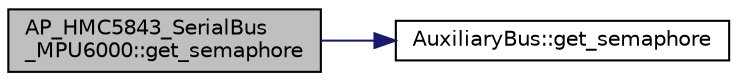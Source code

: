 digraph "AP_HMC5843_SerialBus_MPU6000::get_semaphore"
{
 // INTERACTIVE_SVG=YES
  edge [fontname="Helvetica",fontsize="10",labelfontname="Helvetica",labelfontsize="10"];
  node [fontname="Helvetica",fontsize="10",shape=record];
  rankdir="LR";
  Node1 [label="AP_HMC5843_SerialBus\l_MPU6000::get_semaphore",height=0.2,width=0.4,color="black", fillcolor="grey75", style="filled", fontcolor="black"];
  Node1 -> Node2 [color="midnightblue",fontsize="10",style="solid",fontname="Helvetica"];
  Node2 [label="AuxiliaryBus::get_semaphore",height=0.2,width=0.4,color="black", fillcolor="white", style="filled",URL="$classAuxiliaryBus.html#acde2ddbc6cc8925c1914012d1d585873"];
}

